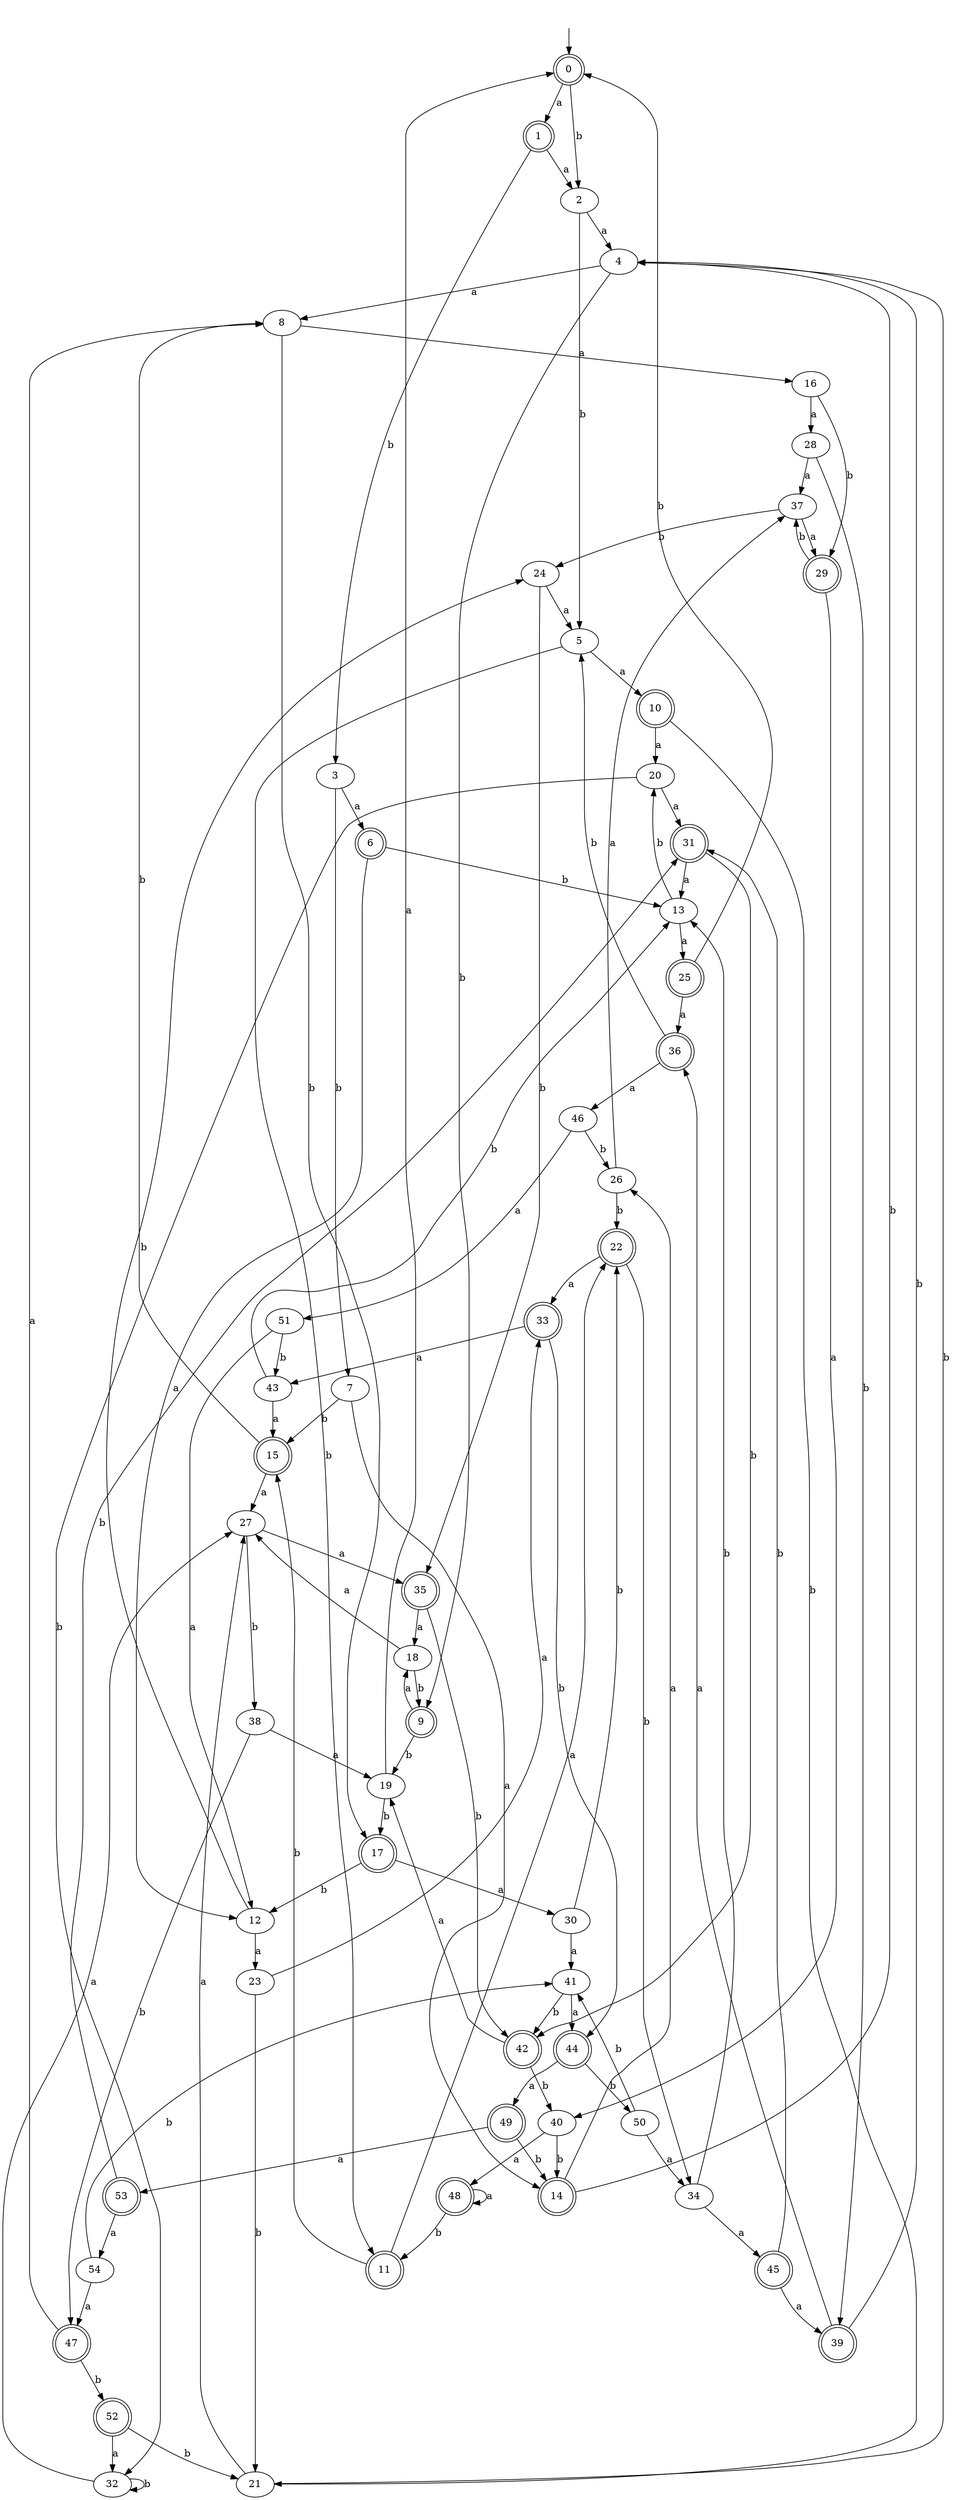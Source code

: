 digraph RandomDFA {
  __start0 [label="", shape=none];
  __start0 -> 0 [label=""];
  0 [shape=circle] [shape=doublecircle]
  0 -> 1 [label="a"]
  0 -> 2 [label="b"]
  1 [shape=doublecircle]
  1 -> 2 [label="a"]
  1 -> 3 [label="b"]
  2
  2 -> 4 [label="a"]
  2 -> 5 [label="b"]
  3
  3 -> 6 [label="a"]
  3 -> 7 [label="b"]
  4
  4 -> 8 [label="a"]
  4 -> 9 [label="b"]
  5
  5 -> 10 [label="a"]
  5 -> 11 [label="b"]
  6 [shape=doublecircle]
  6 -> 12 [label="a"]
  6 -> 13 [label="b"]
  7
  7 -> 14 [label="a"]
  7 -> 15 [label="b"]
  8
  8 -> 16 [label="a"]
  8 -> 17 [label="b"]
  9 [shape=doublecircle]
  9 -> 18 [label="a"]
  9 -> 19 [label="b"]
  10 [shape=doublecircle]
  10 -> 20 [label="a"]
  10 -> 21 [label="b"]
  11 [shape=doublecircle]
  11 -> 22 [label="a"]
  11 -> 15 [label="b"]
  12
  12 -> 23 [label="a"]
  12 -> 24 [label="b"]
  13
  13 -> 25 [label="a"]
  13 -> 20 [label="b"]
  14 [shape=doublecircle]
  14 -> 26 [label="a"]
  14 -> 4 [label="b"]
  15 [shape=doublecircle]
  15 -> 27 [label="a"]
  15 -> 8 [label="b"]
  16
  16 -> 28 [label="a"]
  16 -> 29 [label="b"]
  17 [shape=doublecircle]
  17 -> 30 [label="a"]
  17 -> 12 [label="b"]
  18
  18 -> 27 [label="a"]
  18 -> 9 [label="b"]
  19
  19 -> 0 [label="a"]
  19 -> 17 [label="b"]
  20
  20 -> 31 [label="a"]
  20 -> 32 [label="b"]
  21
  21 -> 27 [label="a"]
  21 -> 4 [label="b"]
  22 [shape=doublecircle]
  22 -> 33 [label="a"]
  22 -> 34 [label="b"]
  23
  23 -> 33 [label="a"]
  23 -> 21 [label="b"]
  24
  24 -> 5 [label="a"]
  24 -> 35 [label="b"]
  25 [shape=doublecircle]
  25 -> 36 [label="a"]
  25 -> 0 [label="b"]
  26
  26 -> 37 [label="a"]
  26 -> 22 [label="b"]
  27
  27 -> 35 [label="a"]
  27 -> 38 [label="b"]
  28
  28 -> 37 [label="a"]
  28 -> 39 [label="b"]
  29 [shape=doublecircle]
  29 -> 40 [label="a"]
  29 -> 37 [label="b"]
  30
  30 -> 41 [label="a"]
  30 -> 22 [label="b"]
  31 [shape=doublecircle]
  31 -> 13 [label="a"]
  31 -> 42 [label="b"]
  32
  32 -> 27 [label="a"]
  32 -> 32 [label="b"]
  33 [shape=doublecircle]
  33 -> 43 [label="a"]
  33 -> 44 [label="b"]
  34
  34 -> 45 [label="a"]
  34 -> 13 [label="b"]
  35 [shape=doublecircle]
  35 -> 18 [label="a"]
  35 -> 42 [label="b"]
  36 [shape=doublecircle]
  36 -> 46 [label="a"]
  36 -> 5 [label="b"]
  37
  37 -> 29 [label="a"]
  37 -> 24 [label="b"]
  38
  38 -> 19 [label="a"]
  38 -> 47 [label="b"]
  39 [shape=doublecircle]
  39 -> 36 [label="a"]
  39 -> 4 [label="b"]
  40
  40 -> 48 [label="a"]
  40 -> 14 [label="b"]
  41
  41 -> 44 [label="a"]
  41 -> 42 [label="b"]
  42 [shape=doublecircle]
  42 -> 19 [label="a"]
  42 -> 40 [label="b"]
  43
  43 -> 15 [label="a"]
  43 -> 13 [label="b"]
  44 [shape=doublecircle]
  44 -> 49 [label="a"]
  44 -> 50 [label="b"]
  45 [shape=doublecircle]
  45 -> 39 [label="a"]
  45 -> 31 [label="b"]
  46
  46 -> 51 [label="a"]
  46 -> 26 [label="b"]
  47 [shape=doublecircle]
  47 -> 8 [label="a"]
  47 -> 52 [label="b"]
  48 [shape=doublecircle]
  48 -> 48 [label="a"]
  48 -> 11 [label="b"]
  49 [shape=doublecircle]
  49 -> 53 [label="a"]
  49 -> 14 [label="b"]
  50
  50 -> 34 [label="a"]
  50 -> 41 [label="b"]
  51
  51 -> 12 [label="a"]
  51 -> 43 [label="b"]
  52 [shape=doublecircle]
  52 -> 32 [label="a"]
  52 -> 21 [label="b"]
  53 [shape=doublecircle]
  53 -> 54 [label="a"]
  53 -> 31 [label="b"]
  54
  54 -> 47 [label="a"]
  54 -> 41 [label="b"]
}
